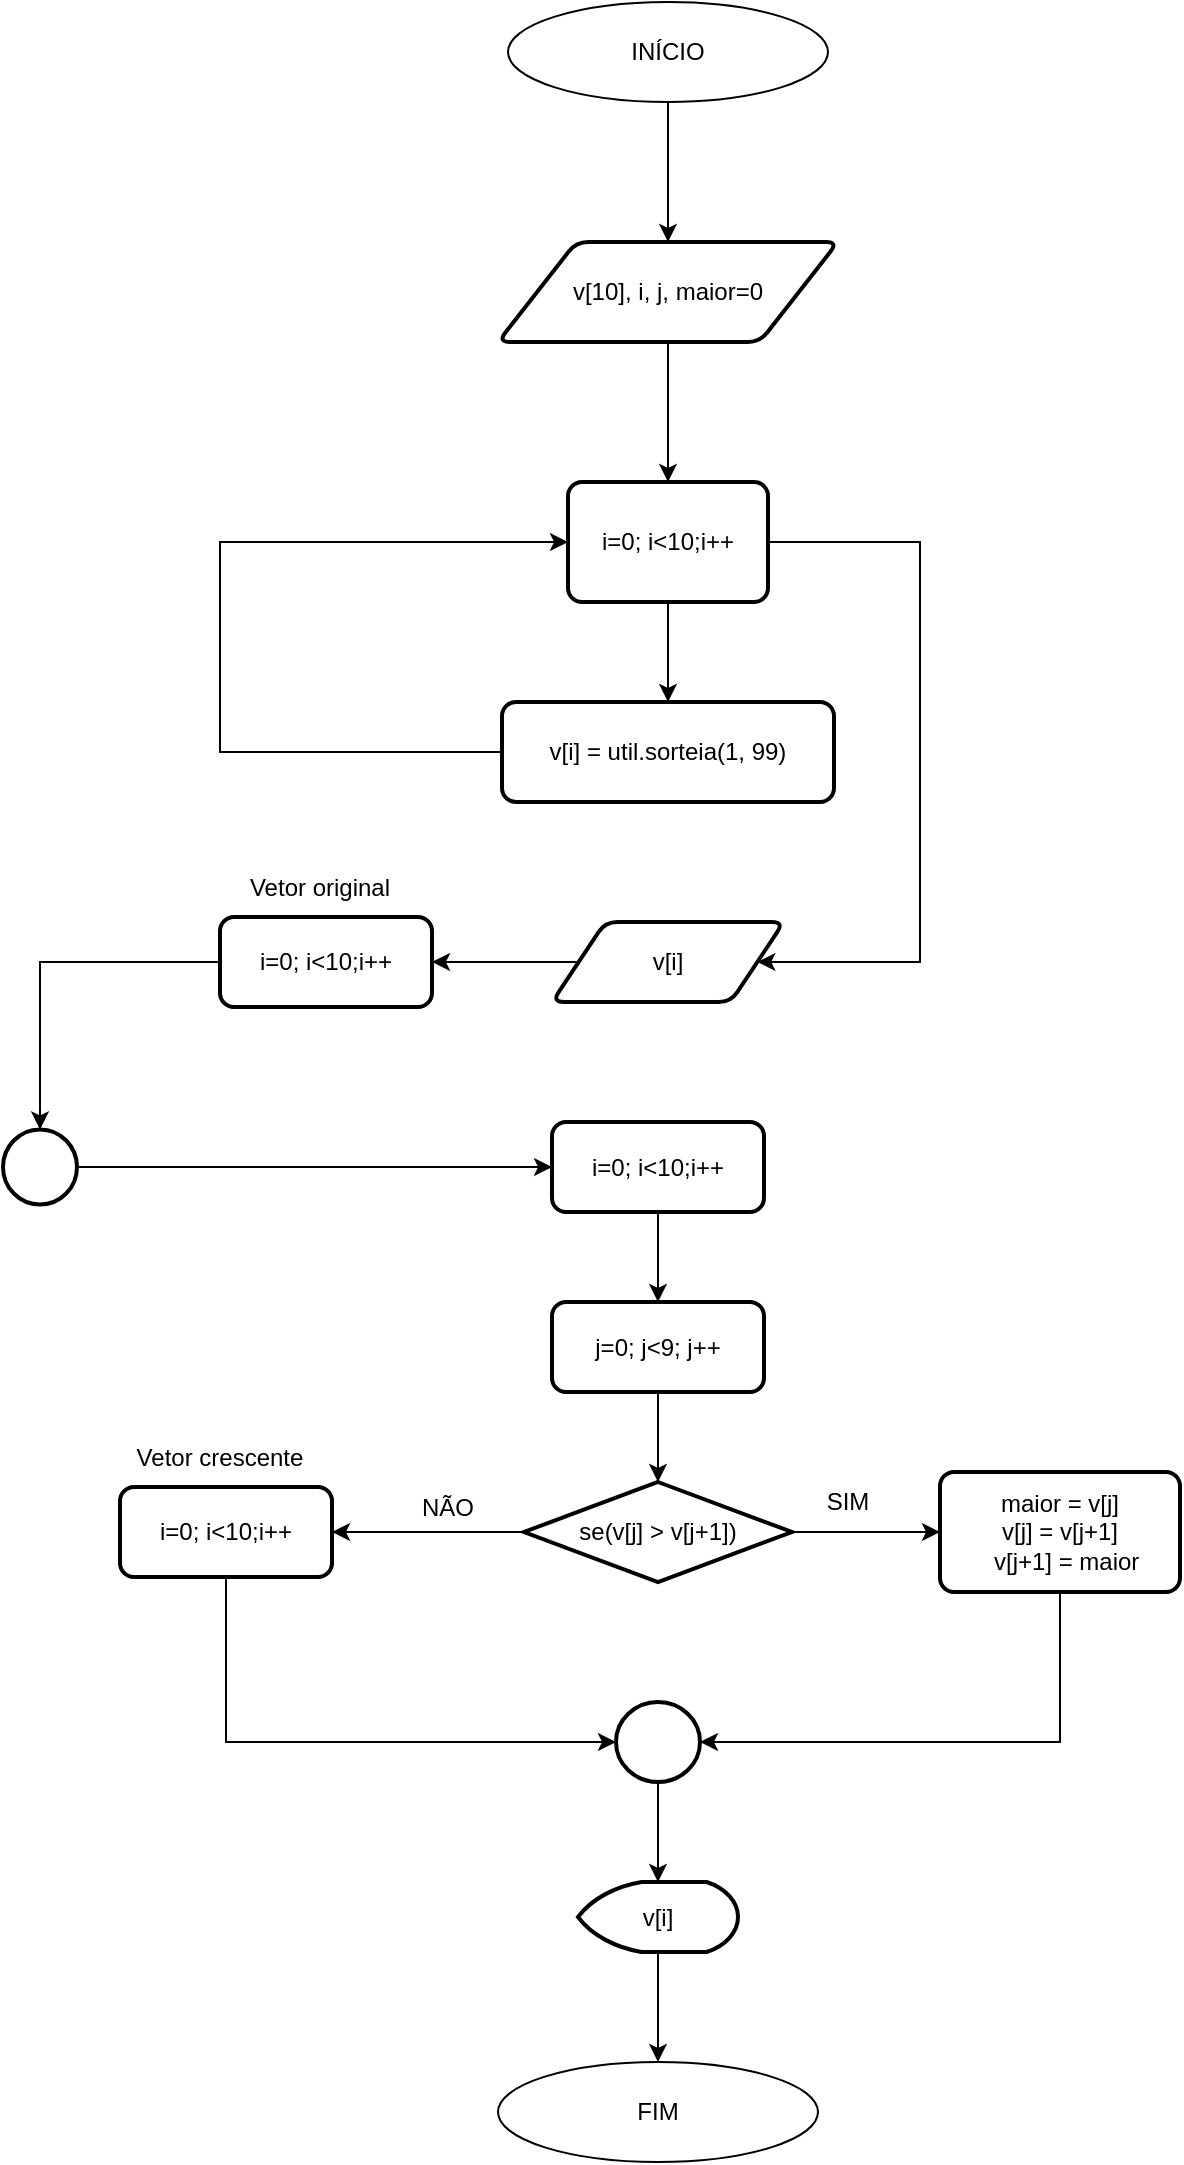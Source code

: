 <mxfile version="26.0.9">
  <diagram name="Página-1" id="oq8Fx0Gr9Q7BUQIzySHC">
    <mxGraphModel dx="1195" dy="697" grid="1" gridSize="10" guides="1" tooltips="1" connect="1" arrows="1" fold="1" page="1" pageScale="1" pageWidth="827" pageHeight="1169" math="0" shadow="0">
      <root>
        <mxCell id="0" />
        <mxCell id="1" parent="0" />
        <mxCell id="ElogpAwiaDE17bvnWR04-8" value="" style="edgeStyle=orthogonalEdgeStyle;rounded=0;orthogonalLoop=1;jettySize=auto;html=1;" edge="1" parent="1" source="ElogpAwiaDE17bvnWR04-1" target="ElogpAwiaDE17bvnWR04-3">
          <mxGeometry relative="1" as="geometry" />
        </mxCell>
        <mxCell id="ElogpAwiaDE17bvnWR04-1" value="INÍCIO" style="ellipse;whiteSpace=wrap;html=1;" vertex="1" parent="1">
          <mxGeometry x="334" y="40" width="160" height="50" as="geometry" />
        </mxCell>
        <mxCell id="ElogpAwiaDE17bvnWR04-2" value="FIM" style="ellipse;whiteSpace=wrap;html=1;" vertex="1" parent="1">
          <mxGeometry x="329" y="1070" width="160" height="50" as="geometry" />
        </mxCell>
        <mxCell id="ElogpAwiaDE17bvnWR04-9" value="" style="edgeStyle=orthogonalEdgeStyle;rounded=0;orthogonalLoop=1;jettySize=auto;html=1;" edge="1" parent="1" source="ElogpAwiaDE17bvnWR04-3" target="ElogpAwiaDE17bvnWR04-4">
          <mxGeometry relative="1" as="geometry" />
        </mxCell>
        <mxCell id="ElogpAwiaDE17bvnWR04-3" value="v[10], i, j, maior=0" style="shape=parallelogram;html=1;strokeWidth=2;perimeter=parallelogramPerimeter;whiteSpace=wrap;rounded=1;arcSize=12;size=0.23;" vertex="1" parent="1">
          <mxGeometry x="329" y="160" width="170" height="50" as="geometry" />
        </mxCell>
        <mxCell id="ElogpAwiaDE17bvnWR04-10" value="" style="edgeStyle=orthogonalEdgeStyle;rounded=0;orthogonalLoop=1;jettySize=auto;html=1;" edge="1" parent="1" source="ElogpAwiaDE17bvnWR04-4" target="ElogpAwiaDE17bvnWR04-6">
          <mxGeometry relative="1" as="geometry" />
        </mxCell>
        <mxCell id="ElogpAwiaDE17bvnWR04-16" value="" style="edgeStyle=orthogonalEdgeStyle;rounded=0;orthogonalLoop=1;jettySize=auto;html=1;entryX=1;entryY=0.5;entryDx=0;entryDy=0;" edge="1" parent="1" source="ElogpAwiaDE17bvnWR04-4" target="ElogpAwiaDE17bvnWR04-12">
          <mxGeometry relative="1" as="geometry">
            <Array as="points">
              <mxPoint x="540" y="310" />
              <mxPoint x="540" y="520" />
            </Array>
          </mxGeometry>
        </mxCell>
        <mxCell id="ElogpAwiaDE17bvnWR04-4" value="i=0; i&amp;lt;10;i++" style="rounded=1;whiteSpace=wrap;html=1;absoluteArcSize=1;arcSize=14;strokeWidth=2;" vertex="1" parent="1">
          <mxGeometry x="364" y="280" width="100" height="60" as="geometry" />
        </mxCell>
        <mxCell id="ElogpAwiaDE17bvnWR04-6" value="v[i] = util.sorteia(1, 99)" style="rounded=1;whiteSpace=wrap;html=1;absoluteArcSize=1;arcSize=14;strokeWidth=2;" vertex="1" parent="1">
          <mxGeometry x="331" y="390" width="166" height="50" as="geometry" />
        </mxCell>
        <mxCell id="ElogpAwiaDE17bvnWR04-15" value="" style="edgeStyle=orthogonalEdgeStyle;rounded=0;orthogonalLoop=1;jettySize=auto;html=1;entryX=0;entryY=0.5;entryDx=0;entryDy=0;exitX=0;exitY=0.5;exitDx=0;exitDy=0;" edge="1" parent="1" source="ElogpAwiaDE17bvnWR04-6" target="ElogpAwiaDE17bvnWR04-4">
          <mxGeometry relative="1" as="geometry">
            <mxPoint x="130" y="300.0" as="targetPoint" />
            <Array as="points">
              <mxPoint x="190" y="415" />
              <mxPoint x="190" y="310" />
            </Array>
          </mxGeometry>
        </mxCell>
        <mxCell id="ElogpAwiaDE17bvnWR04-49" value="" style="edgeStyle=orthogonalEdgeStyle;rounded=0;orthogonalLoop=1;jettySize=auto;html=1;" edge="1" parent="1" source="ElogpAwiaDE17bvnWR04-12" target="ElogpAwiaDE17bvnWR04-18">
          <mxGeometry relative="1" as="geometry" />
        </mxCell>
        <mxCell id="ElogpAwiaDE17bvnWR04-12" value="v[i]" style="shape=parallelogram;html=1;strokeWidth=2;perimeter=parallelogramPerimeter;whiteSpace=wrap;rounded=1;arcSize=12;size=0.23;" vertex="1" parent="1">
          <mxGeometry x="356" y="500" width="116" height="40" as="geometry" />
        </mxCell>
        <mxCell id="ElogpAwiaDE17bvnWR04-51" value="" style="edgeStyle=orthogonalEdgeStyle;rounded=0;orthogonalLoop=1;jettySize=auto;html=1;entryX=0.5;entryY=0;entryDx=0;entryDy=0;" edge="1" parent="1" source="ElogpAwiaDE17bvnWR04-18" target="ElogpAwiaDE17bvnWR04-52">
          <mxGeometry relative="1" as="geometry">
            <mxPoint x="100" y="600" as="targetPoint" />
          </mxGeometry>
        </mxCell>
        <mxCell id="ElogpAwiaDE17bvnWR04-18" value="i=0; i&amp;lt;10;i++" style="rounded=1;whiteSpace=wrap;html=1;absoluteArcSize=1;arcSize=14;strokeWidth=2;" vertex="1" parent="1">
          <mxGeometry x="190" y="497.5" width="106" height="45" as="geometry" />
        </mxCell>
        <mxCell id="ElogpAwiaDE17bvnWR04-63" value="" style="edgeStyle=orthogonalEdgeStyle;rounded=0;orthogonalLoop=1;jettySize=auto;html=1;" edge="1" parent="1" source="ElogpAwiaDE17bvnWR04-19" target="ElogpAwiaDE17bvnWR04-2">
          <mxGeometry relative="1" as="geometry" />
        </mxCell>
        <mxCell id="ElogpAwiaDE17bvnWR04-19" value="v[i]" style="strokeWidth=2;html=1;shape=mxgraph.flowchart.display;whiteSpace=wrap;" vertex="1" parent="1">
          <mxGeometry x="369" y="980" width="80" height="35" as="geometry" />
        </mxCell>
        <mxCell id="ElogpAwiaDE17bvnWR04-24" value="" style="edgeStyle=orthogonalEdgeStyle;rounded=0;orthogonalLoop=1;jettySize=auto;html=1;" edge="1" parent="1" source="ElogpAwiaDE17bvnWR04-22" target="ElogpAwiaDE17bvnWR04-23">
          <mxGeometry relative="1" as="geometry" />
        </mxCell>
        <mxCell id="ElogpAwiaDE17bvnWR04-22" value="i=0; i&amp;lt;10;i++" style="rounded=1;whiteSpace=wrap;html=1;absoluteArcSize=1;arcSize=14;strokeWidth=2;" vertex="1" parent="1">
          <mxGeometry x="356" y="600" width="106" height="45" as="geometry" />
        </mxCell>
        <mxCell id="ElogpAwiaDE17bvnWR04-26" value="" style="edgeStyle=orthogonalEdgeStyle;rounded=0;orthogonalLoop=1;jettySize=auto;html=1;" edge="1" parent="1" source="ElogpAwiaDE17bvnWR04-23" target="ElogpAwiaDE17bvnWR04-25">
          <mxGeometry relative="1" as="geometry" />
        </mxCell>
        <mxCell id="ElogpAwiaDE17bvnWR04-23" value="j=0; j&amp;lt;9; j++" style="rounded=1;whiteSpace=wrap;html=1;absoluteArcSize=1;arcSize=14;strokeWidth=2;" vertex="1" parent="1">
          <mxGeometry x="356" y="690" width="106" height="45" as="geometry" />
        </mxCell>
        <mxCell id="ElogpAwiaDE17bvnWR04-41" value="" style="edgeStyle=orthogonalEdgeStyle;rounded=0;orthogonalLoop=1;jettySize=auto;html=1;" edge="1" parent="1" source="ElogpAwiaDE17bvnWR04-25" target="ElogpAwiaDE17bvnWR04-27">
          <mxGeometry relative="1" as="geometry" />
        </mxCell>
        <mxCell id="ElogpAwiaDE17bvnWR04-60" value="" style="edgeStyle=orthogonalEdgeStyle;rounded=0;orthogonalLoop=1;jettySize=auto;html=1;" edge="1" parent="1" source="ElogpAwiaDE17bvnWR04-25" target="ElogpAwiaDE17bvnWR04-28">
          <mxGeometry relative="1" as="geometry">
            <mxPoint x="213" y="805" as="targetPoint" />
          </mxGeometry>
        </mxCell>
        <mxCell id="ElogpAwiaDE17bvnWR04-25" value="se(v[j] &amp;gt; v[j+1])" style="strokeWidth=2;html=1;shape=mxgraph.flowchart.decision;whiteSpace=wrap;" vertex="1" parent="1">
          <mxGeometry x="342" y="780" width="134" height="50" as="geometry" />
        </mxCell>
        <mxCell id="ElogpAwiaDE17bvnWR04-58" value="" style="edgeStyle=orthogonalEdgeStyle;rounded=0;orthogonalLoop=1;jettySize=auto;html=1;entryX=1;entryY=0.5;entryDx=0;entryDy=0;" edge="1" parent="1" source="ElogpAwiaDE17bvnWR04-27" target="ElogpAwiaDE17bvnWR04-35">
          <mxGeometry relative="1" as="geometry">
            <mxPoint x="590" y="910" as="targetPoint" />
            <Array as="points">
              <mxPoint x="610" y="910" />
            </Array>
          </mxGeometry>
        </mxCell>
        <mxCell id="ElogpAwiaDE17bvnWR04-27" value="&lt;div&gt;maior = v[j]&lt;/div&gt;&lt;div&gt;&lt;span style=&quot;background-color: transparent; color: light-dark(rgb(0, 0, 0), rgb(255, 255, 255));&quot;&gt;v[j] = v[j+1]&lt;/span&gt;&lt;/div&gt;&lt;div&gt;&lt;span style=&quot;background-color: transparent; color: light-dark(rgb(0, 0, 0), rgb(255, 255, 255));&quot;&gt;&amp;nbsp; v[j+1] = maior&lt;/span&gt;&lt;/div&gt;" style="rounded=1;whiteSpace=wrap;html=1;absoluteArcSize=1;arcSize=14;strokeWidth=2;" vertex="1" parent="1">
          <mxGeometry x="550" y="775" width="120" height="60" as="geometry" />
        </mxCell>
        <mxCell id="ElogpAwiaDE17bvnWR04-36" value="" style="edgeStyle=orthogonalEdgeStyle;rounded=0;orthogonalLoop=1;jettySize=auto;html=1;" edge="1" parent="1" source="ElogpAwiaDE17bvnWR04-28" target="ElogpAwiaDE17bvnWR04-35">
          <mxGeometry relative="1" as="geometry">
            <Array as="points">
              <mxPoint x="193" y="910" />
            </Array>
          </mxGeometry>
        </mxCell>
        <mxCell id="ElogpAwiaDE17bvnWR04-28" value="i=0; i&amp;lt;10;i++" style="rounded=1;whiteSpace=wrap;html=1;absoluteArcSize=1;arcSize=14;strokeWidth=2;" vertex="1" parent="1">
          <mxGeometry x="140" y="782.5" width="106" height="45" as="geometry" />
        </mxCell>
        <mxCell id="ElogpAwiaDE17bvnWR04-62" value="" style="edgeStyle=orthogonalEdgeStyle;rounded=0;orthogonalLoop=1;jettySize=auto;html=1;" edge="1" parent="1" source="ElogpAwiaDE17bvnWR04-35" target="ElogpAwiaDE17bvnWR04-19">
          <mxGeometry relative="1" as="geometry" />
        </mxCell>
        <mxCell id="ElogpAwiaDE17bvnWR04-35" value="" style="ellipse;whiteSpace=wrap;html=1;strokeWidth=2;rounded=1;arcSize=12;" vertex="1" parent="1">
          <mxGeometry x="388" y="890" width="42" height="40" as="geometry" />
        </mxCell>
        <mxCell id="ElogpAwiaDE17bvnWR04-46" value="Vetor original" style="text;html=1;align=center;verticalAlign=middle;whiteSpace=wrap;rounded=0;" vertex="1" parent="1">
          <mxGeometry x="190" y="470" width="100" height="25" as="geometry" />
        </mxCell>
        <mxCell id="ElogpAwiaDE17bvnWR04-56" value="" style="edgeStyle=orthogonalEdgeStyle;rounded=0;orthogonalLoop=1;jettySize=auto;html=1;entryX=0;entryY=0.5;entryDx=0;entryDy=0;" edge="1" parent="1" source="ElogpAwiaDE17bvnWR04-52" target="ElogpAwiaDE17bvnWR04-22">
          <mxGeometry relative="1" as="geometry">
            <mxPoint x="230.0" y="625.0" as="targetPoint" />
          </mxGeometry>
        </mxCell>
        <mxCell id="ElogpAwiaDE17bvnWR04-52" value="" style="ellipse;whiteSpace=wrap;html=1;rounded=1;arcSize=14;strokeWidth=2;" vertex="1" parent="1">
          <mxGeometry x="81.5" y="603.75" width="37" height="37.5" as="geometry" />
        </mxCell>
        <mxCell id="ElogpAwiaDE17bvnWR04-61" value="Vetor crescente" style="text;html=1;align=center;verticalAlign=middle;whiteSpace=wrap;rounded=0;" vertex="1" parent="1">
          <mxGeometry x="140" y="755" width="100" height="25" as="geometry" />
        </mxCell>
        <mxCell id="ElogpAwiaDE17bvnWR04-64" value="SIM" style="text;html=1;align=center;verticalAlign=middle;whiteSpace=wrap;rounded=0;" vertex="1" parent="1">
          <mxGeometry x="480" y="780" width="48" height="20" as="geometry" />
        </mxCell>
        <mxCell id="ElogpAwiaDE17bvnWR04-65" value="NÃO" style="text;html=1;align=center;verticalAlign=middle;whiteSpace=wrap;rounded=0;" vertex="1" parent="1">
          <mxGeometry x="280" y="782.5" width="48" height="20" as="geometry" />
        </mxCell>
      </root>
    </mxGraphModel>
  </diagram>
</mxfile>
